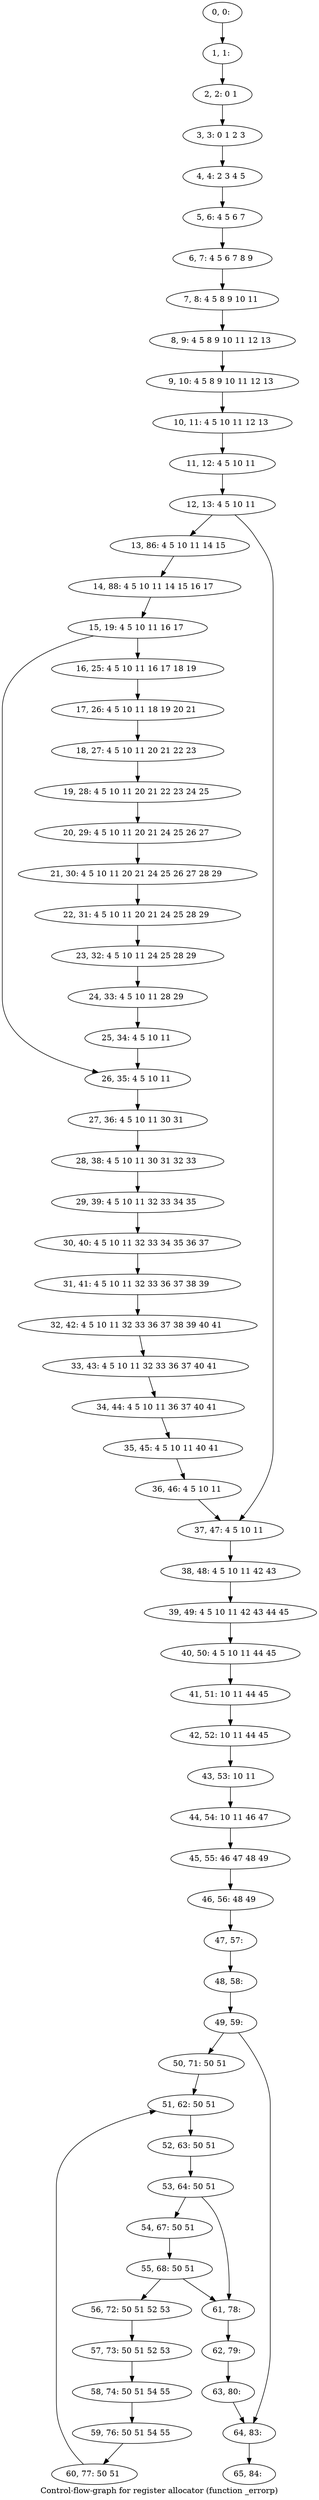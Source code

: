 digraph G {
graph [label="Control-flow-graph for register allocator (function _errorp)"]
0[label="0, 0: "];
1[label="1, 1: "];
2[label="2, 2: 0 1 "];
3[label="3, 3: 0 1 2 3 "];
4[label="4, 4: 2 3 4 5 "];
5[label="5, 6: 4 5 6 7 "];
6[label="6, 7: 4 5 6 7 8 9 "];
7[label="7, 8: 4 5 8 9 10 11 "];
8[label="8, 9: 4 5 8 9 10 11 12 13 "];
9[label="9, 10: 4 5 8 9 10 11 12 13 "];
10[label="10, 11: 4 5 10 11 12 13 "];
11[label="11, 12: 4 5 10 11 "];
12[label="12, 13: 4 5 10 11 "];
13[label="13, 86: 4 5 10 11 14 15 "];
14[label="14, 88: 4 5 10 11 14 15 16 17 "];
15[label="15, 19: 4 5 10 11 16 17 "];
16[label="16, 25: 4 5 10 11 16 17 18 19 "];
17[label="17, 26: 4 5 10 11 18 19 20 21 "];
18[label="18, 27: 4 5 10 11 20 21 22 23 "];
19[label="19, 28: 4 5 10 11 20 21 22 23 24 25 "];
20[label="20, 29: 4 5 10 11 20 21 24 25 26 27 "];
21[label="21, 30: 4 5 10 11 20 21 24 25 26 27 28 29 "];
22[label="22, 31: 4 5 10 11 20 21 24 25 28 29 "];
23[label="23, 32: 4 5 10 11 24 25 28 29 "];
24[label="24, 33: 4 5 10 11 28 29 "];
25[label="25, 34: 4 5 10 11 "];
26[label="26, 35: 4 5 10 11 "];
27[label="27, 36: 4 5 10 11 30 31 "];
28[label="28, 38: 4 5 10 11 30 31 32 33 "];
29[label="29, 39: 4 5 10 11 32 33 34 35 "];
30[label="30, 40: 4 5 10 11 32 33 34 35 36 37 "];
31[label="31, 41: 4 5 10 11 32 33 36 37 38 39 "];
32[label="32, 42: 4 5 10 11 32 33 36 37 38 39 40 41 "];
33[label="33, 43: 4 5 10 11 32 33 36 37 40 41 "];
34[label="34, 44: 4 5 10 11 36 37 40 41 "];
35[label="35, 45: 4 5 10 11 40 41 "];
36[label="36, 46: 4 5 10 11 "];
37[label="37, 47: 4 5 10 11 "];
38[label="38, 48: 4 5 10 11 42 43 "];
39[label="39, 49: 4 5 10 11 42 43 44 45 "];
40[label="40, 50: 4 5 10 11 44 45 "];
41[label="41, 51: 10 11 44 45 "];
42[label="42, 52: 10 11 44 45 "];
43[label="43, 53: 10 11 "];
44[label="44, 54: 10 11 46 47 "];
45[label="45, 55: 46 47 48 49 "];
46[label="46, 56: 48 49 "];
47[label="47, 57: "];
48[label="48, 58: "];
49[label="49, 59: "];
50[label="50, 71: 50 51 "];
51[label="51, 62: 50 51 "];
52[label="52, 63: 50 51 "];
53[label="53, 64: 50 51 "];
54[label="54, 67: 50 51 "];
55[label="55, 68: 50 51 "];
56[label="56, 72: 50 51 52 53 "];
57[label="57, 73: 50 51 52 53 "];
58[label="58, 74: 50 51 54 55 "];
59[label="59, 76: 50 51 54 55 "];
60[label="60, 77: 50 51 "];
61[label="61, 78: "];
62[label="62, 79: "];
63[label="63, 80: "];
64[label="64, 83: "];
65[label="65, 84: "];
0->1 ;
1->2 ;
2->3 ;
3->4 ;
4->5 ;
5->6 ;
6->7 ;
7->8 ;
8->9 ;
9->10 ;
10->11 ;
11->12 ;
12->13 ;
12->37 ;
13->14 ;
14->15 ;
15->16 ;
15->26 ;
16->17 ;
17->18 ;
18->19 ;
19->20 ;
20->21 ;
21->22 ;
22->23 ;
23->24 ;
24->25 ;
25->26 ;
26->27 ;
27->28 ;
28->29 ;
29->30 ;
30->31 ;
31->32 ;
32->33 ;
33->34 ;
34->35 ;
35->36 ;
36->37 ;
37->38 ;
38->39 ;
39->40 ;
40->41 ;
41->42 ;
42->43 ;
43->44 ;
44->45 ;
45->46 ;
46->47 ;
47->48 ;
48->49 ;
49->50 ;
49->64 ;
50->51 ;
51->52 ;
52->53 ;
53->54 ;
53->61 ;
54->55 ;
55->56 ;
55->61 ;
56->57 ;
57->58 ;
58->59 ;
59->60 ;
60->51 ;
61->62 ;
62->63 ;
63->64 ;
64->65 ;
}
